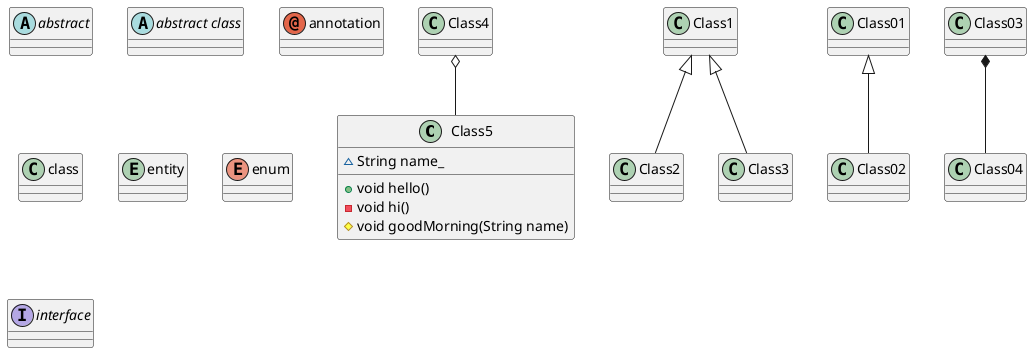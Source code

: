 @startuml Class Example

class Class5 {
    + void hello()
    - void hi()
    # void goodMorning(String name)
    ~ String name_
}

Class1 <|-- Class2
Class1 <|-- Class3
Class4 o-- Class5
Class01 <|-- Class02
Class03 *-- Class04

abstract        abstract
abstract class  "abstract class"
annotation      annotation
class           class
entity          entity
enum            enum
interface       interface

@enduml